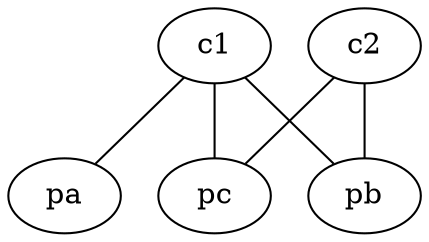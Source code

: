 strict graph A {
	c1 ["tipo"=c]
	c2 ["tipo"=c]
	pa ["tipo"=p]
	pb ["tipo"=p]
	pc ["tipo"=p]
	c1 -- pa
	c1 -- pb
	c1 -- pc
	c2 -- pb 
	c2 -- pc
}
